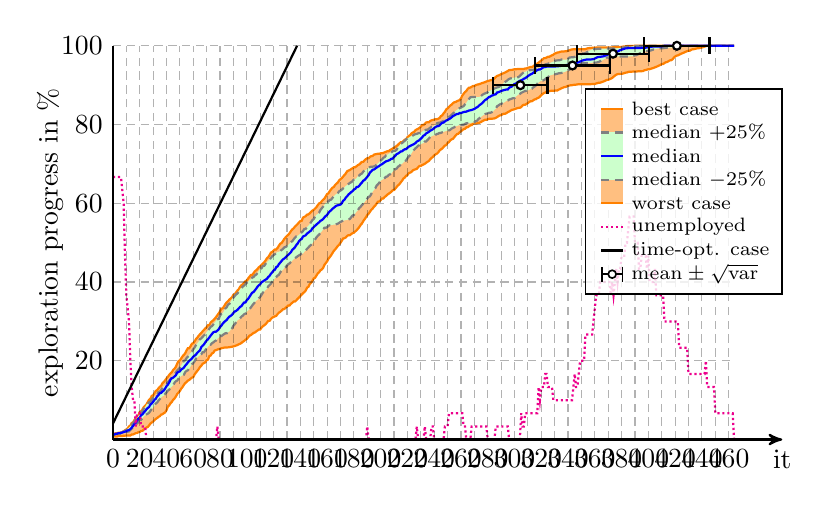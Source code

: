 \begin{tikzpicture}[thick]


% plot data, scaled to 8cm
\begin{scope}[yscale=0.05, xscale=0.017]
\draw[draw=orange, fill=orange!50] (0.00, 0.74) -- (1.00, 0.76) -- (2.00, 0.76) -- (3.00, 0.76) -- (4.00, 0.87) -- (5.00, 0.87) -- (6.00, 0.87) -- (7.00, 0.87) -- (8.00, 0.98) -- (9.00, 0.98) -- (10.00, 1.03) -- (11.00, 1.03) -- (12.00, 1.03) -- (13.00, 1.03) -- (14.00, 1.27) -- (15.00, 1.29) -- (16.00, 1.45) -- (17.00, 1.63) -- (18.00, 1.63) -- (19.00, 1.90) -- (20.00, 1.90) -- (21.00, 2.19) -- (22.00, 2.21) -- (23.00, 2.54) -- (24.00, 2.83) -- (25.00, 3.03) -- (26.00, 3.19) -- (27.00, 3.59) -- (28.00, 4.06) -- (29.00, 4.33) -- (30.00, 4.57) -- (31.00, 4.93) -- (32.00, 5.24) -- (33.00, 5.46) -- (34.00, 5.75) -- (35.00, 5.93) -- (36.00, 6.33) -- (37.00, 6.44) -- (38.00, 6.69) -- (39.00, 6.91) -- (40.00, 7.45) -- (41.00, 8.34) -- (42.00, 8.67) -- (43.00, 9.23) -- (44.00, 9.57) -- (45.00, 10.10) -- (46.00, 10.43) -- (47.00, 10.93) -- (48.00, 11.57) -- (49.00, 11.93) -- (50.00, 12.33) -- (51.00, 12.93) -- (52.00, 13.33) -- (53.00, 13.89) -- (54.00, 14.34) -- (55.00, 14.60) -- (56.00, 14.98) -- (57.00, 15.14) -- (58.00, 15.45) -- (59.00, 15.72) -- (60.00, 15.88) -- (61.00, 16.54) -- (62.00, 16.99) -- (63.00, 17.44) -- (64.00, 17.86) -- (65.00, 18.42) -- (66.00, 18.75) -- (67.00, 19.24) -- (68.00, 19.42) -- (69.00, 19.62) -- (70.00, 20.16) -- (71.00, 20.31) -- (72.00, 21.18) -- (73.00, 21.34) -- (74.00, 21.87) -- (75.00, 22.05) -- (76.00, 22.61) -- (77.00, 22.70) -- (78.00, 22.85) -- (79.00, 22.99) -- (80.00, 23.05) -- (81.00, 23.19) -- (82.00, 23.26) -- (83.00, 23.34) -- (84.00, 23.37) -- (85.00, 23.39) -- (86.00, 23.41) -- (87.00, 23.46) -- (88.00, 23.50) -- (89.00, 23.57) -- (90.00, 23.66) -- (91.00, 23.75) -- (92.00, 23.88) -- (93.00, 24.01) -- (94.00, 24.19) -- (95.00, 24.33) -- (96.00, 24.53) -- (97.00, 24.82) -- (98.00, 25.04) -- (99.00, 25.37) -- (100.00, 25.53) -- (101.00, 25.95) -- (102.00, 26.38) -- (103.00, 26.53) -- (104.00, 26.80) -- (105.00, 27.09) -- (106.00, 27.18) -- (107.00, 27.45) -- (108.00, 27.69) -- (109.00, 27.94) -- (110.00, 27.94) -- (111.00, 28.43) -- (112.00, 28.76) -- (113.00, 29.01) -- (114.00, 29.28) -- (115.00, 29.68) -- (116.00, 30.14) -- (117.00, 30.14) -- (118.00, 30.61) -- (119.00, 30.95) -- (120.00, 31.10) -- (121.00, 31.30) -- (122.00, 31.42) -- (123.00, 31.86) -- (124.00, 32.24) -- (125.00, 32.44) -- (126.00, 32.75) -- (127.00, 33.09) -- (128.00, 33.15) -- (129.00, 33.47) -- (130.00, 33.73) -- (131.00, 34.07) -- (132.00, 34.07) -- (133.00, 34.47) -- (134.00, 34.74) -- (135.00, 35.05) -- (136.00, 35.07) -- (137.00, 35.36) -- (138.00, 35.74) -- (139.00, 36.08) -- (140.00, 36.43) -- (141.00, 36.83) -- (142.00, 37.17) -- (143.00, 37.44) -- (144.00, 37.84) -- (145.00, 38.57) -- (146.00, 38.77) -- (147.00, 39.46) -- (148.00, 39.80) -- (149.00, 40.31) -- (150.00, 40.91) -- (151.00, 41.09) -- (152.00, 41.63) -- (153.00, 42.19) -- (154.00, 42.47) -- (155.00, 42.99) -- (156.00, 43.19) -- (157.00, 43.57) -- (158.00, 44.37) -- (159.00, 44.82) -- (160.00, 45.24) -- (161.00, 45.93) -- (162.00, 46.33) -- (163.00, 46.80) -- (164.00, 47.36) -- (165.00, 47.89) -- (166.00, 48.27) -- (167.00, 48.70) -- (168.00, 49.16) -- (169.00, 49.48) -- (170.00, 49.99) -- (171.00, 50.52) -- (172.00, 51.08) -- (173.00, 51.13) -- (174.00, 51.35) -- (175.00, 51.71) -- (176.00, 51.91) -- (177.00, 51.91) -- (178.00, 52.17) -- (179.00, 52.42) -- (180.00, 52.53) -- (181.00, 52.87) -- (182.00, 53.13) -- (183.00, 53.53) -- (184.00, 53.94) -- (185.00, 54.49) -- (186.00, 54.85) -- (187.00, 55.47) -- (188.00, 55.94) -- (189.00, 56.43) -- (190.00, 57.03) -- (191.00, 57.37) -- (192.00, 57.84) -- (193.00, 58.35) -- (194.00, 58.64) -- (195.00, 59.13) -- (196.00, 59.44) -- (197.00, 59.96) -- (198.00, 60.42) -- (199.00, 60.45) -- (200.00, 60.78) -- (201.00, 61.23) -- (202.00, 61.23) -- (203.00, 61.61) -- (204.00, 61.85) -- (205.00, 62.21) -- (206.00, 62.43) -- (207.00, 62.68) -- (208.00, 62.94) -- (209.00, 63.30) -- (210.00, 63.39) -- (211.00, 63.75) -- (212.00, 64.17) -- (213.00, 64.57) -- (214.00, 64.84) -- (215.00, 65.33) -- (216.00, 65.73) -- (217.00, 66.29) -- (218.00, 66.53) -- (219.00, 66.98) -- (220.00, 67.18) -- (221.00, 67.65) -- (222.00, 67.80) -- (223.00, 67.96) -- (224.00, 68.34) -- (225.00, 68.52) -- (226.00, 68.63) -- (227.00, 68.74) -- (228.00, 69.16) -- (229.00, 69.50) -- (230.00, 69.50) -- (231.00, 69.70) -- (232.00, 69.88) -- (233.00, 70.03) -- (234.00, 70.30) -- (235.00, 70.55) -- (236.00, 70.72) -- (237.00, 71.17) -- (238.00, 71.51) -- (239.00, 71.77) -- (240.00, 72.15) -- (241.00, 72.44) -- (242.00, 72.60) -- (243.00, 72.91) -- (244.00, 73.40) -- (245.00, 73.69) -- (246.00, 73.89) -- (247.00, 74.31) -- (248.00, 74.65) -- (249.00, 74.80) -- (250.00, 75.34) -- (251.00, 75.52) -- (252.00, 75.99) -- (253.00, 76.23) -- (254.00, 76.37) -- (255.00, 76.77) -- (256.00, 77.21) -- (257.00, 77.57) -- (258.00, 77.66) -- (259.00, 78.06) -- (260.00, 78.26) -- (261.00, 78.57) -- (262.00, 78.82) -- (263.00, 78.93) -- (264.00, 79.29) -- (265.00, 79.31) -- (266.00, 79.55) -- (267.00, 79.80) -- (268.00, 79.87) -- (269.00, 80.20) -- (270.00, 80.27) -- (271.00, 80.27) -- (272.00, 80.31) -- (273.00, 80.40) -- (274.00, 80.49) -- (275.00, 80.65) -- (276.00, 80.87) -- (277.00, 81.03) -- (278.00, 81.20) -- (279.00, 81.20) -- (280.00, 81.36) -- (281.00, 81.45) -- (282.00, 81.47) -- (283.00, 81.47) -- (284.00, 81.52) -- (285.00, 81.56) -- (286.00, 81.69) -- (287.00, 81.90) -- (288.00, 82.12) -- (289.00, 82.32) -- (290.00, 82.36) -- (291.00, 82.59) -- (292.00, 82.74) -- (293.00, 82.74) -- (294.00, 82.92) -- (295.00, 83.14) -- (296.00, 83.32) -- (297.00, 83.52) -- (298.00, 83.72) -- (299.00, 83.79) -- (300.00, 83.90) -- (301.00, 84.04) -- (302.00, 84.15) -- (303.00, 84.24) -- (304.00, 84.26) -- (305.00, 84.44) -- (306.00, 84.84) -- (307.00, 85.04) -- (308.00, 85.04) -- (309.00, 85.26) -- (310.00, 85.46) -- (311.00, 85.73) -- (312.00, 85.93) -- (313.00, 85.93) -- (314.00, 86.15) -- (315.00, 86.38) -- (316.00, 86.44) -- (317.00, 86.71) -- (318.00, 86.80) -- (319.00, 87.11) -- (320.00, 87.47) -- (321.00, 87.78) -- (322.00, 87.98) -- (323.00, 88.14) -- (324.00, 88.38) -- (325.00, 88.38) -- (326.00, 88.47) -- (327.00, 88.56) -- (328.00, 88.58) -- (329.00, 88.58) -- (330.00, 88.61) -- (331.00, 88.65) -- (332.00, 88.65) -- (333.00, 88.87) -- (334.00, 89.01) -- (335.00, 89.21) -- (336.00, 89.34) -- (337.00, 89.50) -- (338.00, 89.52) -- (339.00, 89.68) -- (340.00, 89.83) -- (341.00, 89.92) -- (342.00, 89.97) -- (343.00, 89.99) -- (344.00, 90.08) -- (345.00, 90.10) -- (346.00, 90.14) -- (347.00, 90.19) -- (348.00, 90.26) -- (349.00, 90.26) -- (350.00, 90.26) -- (351.00, 90.26) -- (352.00, 90.26) -- (353.00, 90.26) -- (354.00, 90.26) -- (355.00, 90.26) -- (356.00, 90.26) -- (357.00, 90.26) -- (358.00, 90.28) -- (359.00, 90.30) -- (360.00, 90.32) -- (361.00, 90.43) -- (362.00, 90.52) -- (363.00, 90.64) -- (364.00, 90.64) -- (365.00, 90.75) -- (366.00, 90.88) -- (367.00, 91.01) -- (368.00, 91.17) -- (369.00, 91.35) -- (370.00, 91.35) -- (371.00, 91.51) -- (372.00, 91.66) -- (373.00, 91.84) -- (374.00, 92.15) -- (375.00, 92.42) -- (376.00, 92.66) -- (377.00, 92.80) -- (378.00, 92.84) -- (379.00, 92.87) -- (380.00, 92.87) -- (381.00, 92.95) -- (382.00, 93.07) -- (383.00, 93.18) -- (384.00, 93.22) -- (385.00, 93.36) -- (386.00, 93.42) -- (387.00, 93.42) -- (388.00, 93.44) -- (389.00, 93.47) -- (390.00, 93.47) -- (391.00, 93.47) -- (392.00, 93.51) -- (393.00, 93.53) -- (394.00, 93.56) -- (395.00, 93.56) -- (396.00, 93.58) -- (397.00, 93.78) -- (398.00, 93.85) -- (399.00, 93.96) -- (400.00, 94.07) -- (401.00, 94.07) -- (402.00, 94.18) -- (403.00, 94.29) -- (404.00, 94.40) -- (405.00, 94.54) -- (406.00, 94.67) -- (407.00, 94.83) -- (408.00, 94.98) -- (409.00, 95.14) -- (410.00, 95.36) -- (411.00, 95.36) -- (412.00, 95.63) -- (413.00, 95.81) -- (414.00, 95.88) -- (415.00, 96.08) -- (416.00, 96.28) -- (417.00, 96.34) -- (418.00, 96.54) -- (419.00, 96.97) -- (420.00, 97.28) -- (421.00, 97.50) -- (422.00, 97.55) -- (423.00, 97.73) -- (424.00, 97.90) -- (425.00, 98.06) -- (426.00, 98.19) -- (427.00, 98.35) -- (428.00, 98.51) -- (429.00, 98.64) -- (430.00, 98.77) -- (431.00, 98.77) -- (432.00, 98.97) -- (433.00, 99.13) -- (434.00, 99.15) -- (435.00, 99.22) -- (436.00, 99.31) -- (437.00, 99.40) -- (438.00, 99.40) -- (439.00, 99.49) -- (440.00, 99.58) -- (441.00, 99.69) -- (442.00, 99.80) -- (443.00, 99.93) -- (444.00, 99.98) -- (445.00, 99.98) -- (446.00, 99.98) -- (447.00, 99.98) -- (448.00, 99.98) -- (449.00, 99.98) -- (450.00, 99.98) -- (451.00, 99.98) -- (452.00, 99.98) -- (453.00, 99.98) -- (454.00, 99.98) -- (455.00, 99.98) -- (456.00, 99.98) -- (457.00, 99.98) -- (458.00, 99.98) -- (459.00, 99.98) -- (460.00, 99.98) -- (461.00, 99.98) -- (462.00, 99.98) -- (463.00, 99.98) -- (464.00, 100.00) -- (464.00, 100.00) -- (463.00, 100.00) -- (462.00, 100.00) -- (461.00, 100.00) -- (460.00, 100.00) -- (459.00, 100.00) -- (458.00, 100.00) -- (457.00, 100.00) -- (456.00, 100.00) -- (455.00, 100.00) -- (454.00, 100.00) -- (453.00, 100.00) -- (452.00, 100.00) -- (451.00, 100.00) -- (450.00, 100.00) -- (449.00, 100.00) -- (448.00, 100.00) -- (447.00, 100.00) -- (446.00, 100.00) -- (445.00, 100.00) -- (444.00, 100.00) -- (443.00, 100.00) -- (442.00, 100.00) -- (441.00, 100.00) -- (440.00, 100.00) -- (439.00, 100.00) -- (438.00, 100.00) -- (437.00, 100.00) -- (436.00, 100.00) -- (435.00, 100.00) -- (434.00, 100.00) -- (433.00, 100.00) -- (432.00, 100.00) -- (431.00, 100.00) -- (430.00, 100.00) -- (429.00, 100.00) -- (428.00, 100.00) -- (427.00, 100.00) -- (426.00, 100.00) -- (425.00, 100.00) -- (424.00, 100.00) -- (423.00, 100.00) -- (422.00, 100.00) -- (421.00, 100.00) -- (420.00, 100.00) -- (419.00, 100.00) -- (418.00, 100.00) -- (417.00, 100.00) -- (416.00, 100.00) -- (415.00, 100.00) -- (414.00, 100.00) -- (413.00, 100.00) -- (412.00, 100.00) -- (411.00, 100.00) -- (410.00, 100.00) -- (409.00, 100.00) -- (408.00, 100.00) -- (407.00, 100.00) -- (406.00, 100.00) -- (405.00, 100.00) -- (404.00, 100.00) -- (403.00, 100.00) -- (402.00, 100.00) -- (401.00, 100.00) -- (400.00, 100.00) -- (399.00, 100.00) -- (398.00, 100.00) -- (397.00, 100.00) -- (396.00, 100.00) -- (395.00, 100.00) -- (394.00, 100.00) -- (393.00, 100.00) -- (392.00, 100.00) -- (391.00, 100.00) -- (390.00, 100.00) -- (389.00, 99.98) -- (388.00, 99.98) -- (387.00, 99.98) -- (386.00, 99.98) -- (385.00, 99.96) -- (384.00, 99.93) -- (383.00, 99.87) -- (382.00, 99.80) -- (381.00, 99.80) -- (380.00, 99.73) -- (379.00, 99.73) -- (378.00, 99.73) -- (377.00, 99.73) -- (376.00, 99.73) -- (375.00, 99.71) -- (374.00, 99.64) -- (373.00, 99.60) -- (372.00, 99.58) -- (371.00, 99.58) -- (370.00, 99.58) -- (369.00, 99.58) -- (368.00, 99.58) -- (367.00, 99.58) -- (366.00, 99.58) -- (365.00, 99.58) -- (364.00, 99.58) -- (363.00, 99.55) -- (362.00, 99.55) -- (361.00, 99.55) -- (360.00, 99.53) -- (359.00, 99.51) -- (358.00, 99.49) -- (357.00, 99.46) -- (356.00, 99.42) -- (355.00, 99.40) -- (354.00, 99.29) -- (353.00, 99.15) -- (352.00, 99.15) -- (351.00, 99.15) -- (350.00, 99.15) -- (349.00, 99.15) -- (348.00, 99.15) -- (347.00, 99.15) -- (346.00, 99.15) -- (345.00, 99.15) -- (344.00, 99.13) -- (343.00, 99.06) -- (342.00, 99.02) -- (341.00, 98.84) -- (340.00, 98.77) -- (339.00, 98.62) -- (338.00, 98.62) -- (337.00, 98.57) -- (336.00, 98.53) -- (335.00, 98.53) -- (334.00, 98.46) -- (333.00, 98.33) -- (332.00, 98.31) -- (331.00, 98.13) -- (330.00, 98.02) -- (329.00, 97.73) -- (328.00, 97.59) -- (327.00, 97.41) -- (326.00, 97.21) -- (325.00, 97.21) -- (324.00, 97.03) -- (323.00, 96.88) -- (322.00, 96.86) -- (321.00, 96.52) -- (320.00, 96.28) -- (319.00, 95.99) -- (318.00, 95.74) -- (317.00, 95.47) -- (316.00, 95.34) -- (315.00, 95.07) -- (314.00, 94.80) -- (313.00, 94.63) -- (312.00, 94.63) -- (311.00, 94.49) -- (310.00, 94.45) -- (309.00, 94.25) -- (308.00, 94.25) -- (307.00, 94.14) -- (306.00, 94.11) -- (305.00, 94.09) -- (304.00, 94.09) -- (303.00, 94.09) -- (302.00, 94.09) -- (301.00, 94.05) -- (300.00, 94.05) -- (299.00, 93.96) -- (298.00, 93.89) -- (297.00, 93.87) -- (296.00, 93.82) -- (295.00, 93.60) -- (294.00, 93.42) -- (293.00, 93.22) -- (292.00, 93.09) -- (291.00, 92.93) -- (290.00, 92.80) -- (289.00, 92.60) -- (288.00, 92.46) -- (287.00, 92.35) -- (286.00, 92.08) -- (285.00, 91.71) -- (284.00, 91.39) -- (283.00, 91.33) -- (282.00, 91.24) -- (281.00, 91.15) -- (280.00, 91.04) -- (279.00, 90.95) -- (278.00, 90.77) -- (277.00, 90.66) -- (276.00, 90.57) -- (275.00, 90.43) -- (274.00, 90.30) -- (273.00, 90.19) -- (272.00, 90.14) -- (271.00, 89.99) -- (270.00, 89.79) -- (269.00, 89.79) -- (268.00, 89.59) -- (267.00, 89.39) -- (266.00, 89.34) -- (265.00, 89.03) -- (264.00, 88.52) -- (263.00, 88.25) -- (262.00, 87.83) -- (261.00, 87.36) -- (260.00, 86.64) -- (259.00, 86.20) -- (258.00, 86.09) -- (257.00, 85.93) -- (256.00, 85.73) -- (255.00, 85.66) -- (254.00, 85.42) -- (253.00, 85.06) -- (252.00, 84.82) -- (251.00, 84.46) -- (250.00, 84.10) -- (249.00, 83.84) -- (248.00, 83.23) -- (247.00, 82.83) -- (246.00, 82.34) -- (245.00, 82.14) -- (244.00, 81.65) -- (243.00, 81.47) -- (242.00, 81.36) -- (241.00, 81.36) -- (240.00, 81.25) -- (239.00, 81.16) -- (238.00, 81.07) -- (237.00, 80.89) -- (236.00, 80.60) -- (235.00, 80.58) -- (234.00, 80.54) -- (233.00, 80.16) -- (232.00, 79.87) -- (231.00, 79.87) -- (230.00, 79.46) -- (229.00, 79.15) -- (228.00, 78.93) -- (227.00, 78.77) -- (226.00, 78.57) -- (225.00, 78.15) -- (224.00, 77.97) -- (223.00, 77.75) -- (222.00, 77.28) -- (221.00, 77.12) -- (220.00, 76.79) -- (219.00, 76.25) -- (218.00, 76.16) -- (217.00, 75.79) -- (216.00, 75.52) -- (215.00, 75.52) -- (214.00, 75.21) -- (213.00, 74.87) -- (212.00, 74.60) -- (211.00, 74.27) -- (210.00, 74.14) -- (209.00, 73.91) -- (208.00, 73.71) -- (207.00, 73.53) -- (206.00, 73.22) -- (205.00, 73.22) -- (204.00, 73.09) -- (203.00, 72.95) -- (202.00, 72.80) -- (201.00, 72.71) -- (200.00, 72.69) -- (199.00, 72.58) -- (198.00, 72.58) -- (197.00, 72.51) -- (196.00, 72.46) -- (195.00, 72.35) -- (194.00, 72.02) -- (193.00, 71.97) -- (192.00, 71.79) -- (191.00, 71.44) -- (190.00, 71.44) -- (189.00, 71.22) -- (188.00, 70.93) -- (187.00, 70.52) -- (186.00, 70.52) -- (185.00, 70.19) -- (184.00, 69.86) -- (183.00, 69.70) -- (182.00, 69.43) -- (181.00, 69.14) -- (180.00, 69.14) -- (179.00, 68.90) -- (178.00, 68.72) -- (177.00, 68.45) -- (176.00, 68.32) -- (175.00, 68.16) -- (174.00, 67.60) -- (173.00, 67.20) -- (172.00, 66.82) -- (171.00, 66.38) -- (170.00, 66.15) -- (169.00, 65.82) -- (168.00, 65.28) -- (167.00, 64.99) -- (166.00, 64.64) -- (165.00, 64.15) -- (164.00, 63.97) -- (163.00, 63.55) -- (162.00, 63.10) -- (161.00, 62.54) -- (160.00, 62.34) -- (159.00, 61.76) -- (158.00, 61.20) -- (157.00, 60.91) -- (156.00, 60.54) -- (155.00, 60.09) -- (154.00, 59.96) -- (153.00, 59.51) -- (152.00, 59.00) -- (151.00, 58.66) -- (150.00, 58.33) -- (149.00, 58.15) -- (148.00, 57.81) -- (147.00, 57.46) -- (146.00, 57.17) -- (145.00, 57.12) -- (144.00, 56.72) -- (143.00, 56.57) -- (142.00, 56.37) -- (141.00, 55.56) -- (140.00, 55.47) -- (139.00, 55.16) -- (138.00, 54.74) -- (137.00, 54.40) -- (136.00, 54.09) -- (135.00, 53.65) -- (134.00, 53.38) -- (133.00, 52.95) -- (132.00, 52.42) -- (131.00, 52.00) -- (130.00, 51.73) -- (129.00, 51.35) -- (128.00, 50.95) -- (127.00, 50.41) -- (126.00, 49.90) -- (125.00, 49.74) -- (124.00, 49.25) -- (123.00, 48.67) -- (122.00, 48.29) -- (121.00, 48.29) -- (120.00, 48.00) -- (119.00, 47.65) -- (118.00, 47.47) -- (117.00, 46.85) -- (116.00, 46.33) -- (115.00, 46.02) -- (114.00, 45.48) -- (113.00, 45.02) -- (112.00, 44.68) -- (111.00, 44.39) -- (110.00, 43.99) -- (109.00, 43.77) -- (108.00, 43.30) -- (107.00, 42.99) -- (106.00, 42.74) -- (105.00, 42.23) -- (104.00, 41.83) -- (103.00, 41.78) -- (102.00, 41.34) -- (101.00, 40.91) -- (100.00, 40.42) -- (99.00, 40.20) -- (98.00, 39.82) -- (97.00, 39.44) -- (96.00, 39.18) -- (95.00, 38.80) -- (94.00, 38.15) -- (93.00, 37.84) -- (92.00, 37.37) -- (91.00, 36.92) -- (90.00, 36.77) -- (89.00, 36.14) -- (88.00, 35.83) -- (87.00, 35.56) -- (86.00, 35.14) -- (85.00, 34.85) -- (84.00, 34.40) -- (83.00, 33.82) -- (82.00, 33.33) -- (81.00, 33.22) -- (80.00, 32.55) -- (79.00, 32.04) -- (78.00, 31.57) -- (77.00, 31.10) -- (76.00, 30.66) -- (75.00, 30.30) -- (74.00, 30.03) -- (73.00, 29.74) -- (72.00, 29.07) -- (71.00, 29.03) -- (70.00, 28.52) -- (69.00, 28.23) -- (68.00, 27.85) -- (67.00, 27.49) -- (66.00, 27.07) -- (65.00, 26.73) -- (64.00, 26.35) -- (63.00, 25.86) -- (62.00, 25.51) -- (61.00, 24.93) -- (60.00, 24.46) -- (59.00, 24.33) -- (58.00, 23.72) -- (57.00, 23.21) -- (56.00, 23.21) -- (55.00, 22.65) -- (54.00, 21.92) -- (53.00, 21.52) -- (52.00, 21.14) -- (51.00, 20.60) -- (50.00, 20.11) -- (49.00, 19.91) -- (48.00, 19.31) -- (47.00, 18.48) -- (46.00, 17.99) -- (45.00, 17.70) -- (44.00, 17.10) -- (43.00, 16.79) -- (42.00, 16.41) -- (41.00, 15.92) -- (40.00, 15.52) -- (39.00, 15.05) -- (38.00, 14.63) -- (37.00, 14.31) -- (36.00, 13.65) -- (35.00, 13.40) -- (34.00, 13.00) -- (33.00, 12.51) -- (32.00, 12.35) -- (31.00, 11.77) -- (30.00, 11.22) -- (29.00, 11.08) -- (28.00, 10.39) -- (27.00, 10.10) -- (26.00, 9.52) -- (25.00, 8.92) -- (24.00, 8.58) -- (23.00, 8.23) -- (22.00, 7.60) -- (21.00, 7.18) -- (20.00, 7.00) -- (19.00, 6.11) -- (18.00, 5.73) -- (17.00, 5.28) -- (16.00, 4.93) -- (15.00, 4.33) -- (14.00, 4.21) -- (13.00, 3.55) -- (12.00, 3.34) -- (11.00, 2.85) -- (10.00, 2.54) -- (9.00, 2.36) -- (8.00, 2.10) -- (7.00, 1.96) -- (6.00, 1.78) -- (5.00, 1.74) -- (4.00, 1.72) -- (3.00, 1.65) -- (2.00, 1.58) -- (1.00, 1.49) -- (0.00, 1.32);
\draw[gray, densely dashed, fill=green!20] (0.00, 1.18) -- (1.00, 1.18) -- (2.00, 1.38) -- (3.00, 1.38) -- (4.00, 1.38) -- (5.00, 1.38) -- (6.00, 1.38) -- (7.00, 1.54) -- (8.00, 1.54) -- (9.00, 1.69) -- (10.00, 1.92) -- (11.00, 2.01) -- (12.00, 2.07) -- (13.00, 2.41) -- (14.00, 2.79) -- (15.00, 3.01) -- (16.00, 3.55) -- (17.00, 3.97) -- (18.00, 4.06) -- (19.00, 4.46) -- (20.00, 4.99) -- (21.00, 4.99) -- (22.00, 5.42) -- (23.00, 5.86) -- (24.00, 6.11) -- (25.00, 6.38) -- (26.00, 6.56) -- (27.00, 6.82) -- (28.00, 7.29) -- (29.00, 7.74) -- (30.00, 8.16) -- (31.00, 8.58) -- (32.00, 9.16) -- (33.00, 9.39) -- (34.00, 9.90) -- (35.00, 10.28) -- (36.00, 10.70) -- (37.00, 10.99) -- (38.00, 11.15) -- (39.00, 11.59) -- (40.00, 11.93) -- (41.00, 12.40) -- (42.00, 12.64) -- (43.00, 13.18) -- (44.00, 13.44) -- (45.00, 13.80) -- (46.00, 14.43) -- (47.00, 14.80) -- (48.00, 14.98) -- (49.00, 15.47) -- (50.00, 15.81) -- (51.00, 16.14) -- (52.00, 16.32) -- (53.00, 16.45) -- (54.00, 17.12) -- (55.00, 17.44) -- (56.00, 17.59) -- (57.00, 18.06) -- (58.00, 18.60) -- (59.00, 19.13) -- (60.00, 19.40) -- (61.00, 19.87) -- (62.00, 20.54) -- (63.00, 20.80) -- (64.00, 21.16) -- (65.00, 21.38) -- (66.00, 21.65) -- (67.00, 22.19) -- (68.00, 22.19) -- (69.00, 22.70) -- (70.00, 23.12) -- (71.00, 23.57) -- (72.00, 23.99) -- (73.00, 24.08) -- (74.00, 24.48) -- (75.00, 24.68) -- (76.00, 24.97) -- (77.00, 25.13) -- (78.00, 25.60) -- (79.00, 25.86) -- (80.00, 26.24) -- (81.00, 26.27) -- (82.00, 26.56) -- (83.00, 26.76) -- (84.00, 26.98) -- (85.00, 26.98) -- (86.00, 27.25) -- (87.00, 27.45) -- (88.00, 27.92) -- (89.00, 28.25) -- (90.00, 28.90) -- (91.00, 29.30) -- (92.00, 29.77) -- (93.00, 30.26) -- (94.00, 30.50) -- (95.00, 30.79) -- (96.00, 31.22) -- (97.00, 31.46) -- (98.00, 31.82) -- (99.00, 31.97) -- (100.00, 32.42) -- (101.00, 32.80) -- (102.00, 33.09) -- (103.00, 33.53) -- (104.00, 34.02) -- (105.00, 34.43) -- (106.00, 34.85) -- (107.00, 35.30) -- (108.00, 35.43) -- (109.00, 35.90) -- (110.00, 36.21) -- (111.00, 36.74) -- (112.00, 37.32) -- (113.00, 37.57) -- (114.00, 37.97) -- (115.00, 38.24) -- (116.00, 38.91) -- (117.00, 39.24) -- (118.00, 39.58) -- (119.00, 40.07) -- (120.00, 40.33) -- (121.00, 40.98) -- (122.00, 41.29) -- (123.00, 41.63) -- (124.00, 41.85) -- (125.00, 42.45) -- (126.00, 42.94) -- (127.00, 43.05) -- (128.00, 43.66) -- (129.00, 43.79) -- (130.00, 44.19) -- (131.00, 44.57) -- (132.00, 44.75) -- (133.00, 45.11) -- (134.00, 45.48) -- (135.00, 45.80) -- (136.00, 46.09) -- (137.00, 46.29) -- (138.00, 46.56) -- (139.00, 46.78) -- (140.00, 46.96) -- (141.00, 47.22) -- (142.00, 47.22) -- (143.00, 47.69) -- (144.00, 48.00) -- (145.00, 48.43) -- (146.00, 48.78) -- (147.00, 49.16) -- (148.00, 49.43) -- (149.00, 49.79) -- (150.00, 50.32) -- (151.00, 50.79) -- (152.00, 51.33) -- (153.00, 51.75) -- (154.00, 52.04) -- (155.00, 52.55) -- (156.00, 52.84) -- (157.00, 53.38) -- (158.00, 53.78) -- (159.00, 53.78) -- (160.00, 53.96) -- (161.00, 54.29) -- (162.00, 54.45) -- (163.00, 54.47) -- (164.00, 54.52) -- (165.00, 54.60) -- (166.00, 54.60) -- (167.00, 54.72) -- (168.00, 54.83) -- (169.00, 55.03) -- (170.00, 55.25) -- (171.00, 55.43) -- (172.00, 55.56) -- (173.00, 55.67) -- (174.00, 55.72) -- (175.00, 55.79) -- (176.00, 55.90) -- (177.00, 56.03) -- (178.00, 56.48) -- (179.00, 56.90) -- (180.00, 57.01) -- (181.00, 57.44) -- (182.00, 57.88) -- (183.00, 58.26) -- (184.00, 58.80) -- (185.00, 59.09) -- (186.00, 59.55) -- (187.00, 59.89) -- (188.00, 60.33) -- (189.00, 60.78) -- (190.00, 61.18) -- (191.00, 61.65) -- (192.00, 61.78) -- (193.00, 62.39) -- (194.00, 62.94) -- (195.00, 63.39) -- (196.00, 63.81) -- (197.00, 64.50) -- (198.00, 64.82) -- (199.00, 65.24) -- (200.00, 65.75) -- (201.00, 65.95) -- (202.00, 66.18) -- (203.00, 66.40) -- (204.00, 66.73) -- (205.00, 66.82) -- (206.00, 67.22) -- (207.00, 67.36) -- (208.00, 67.58) -- (209.00, 68.05) -- (210.00, 68.34) -- (211.00, 68.67) -- (212.00, 68.83) -- (213.00, 69.30) -- (214.00, 69.50) -- (215.00, 69.88) -- (216.00, 70.01) -- (217.00, 70.37) -- (218.00, 70.68) -- (219.00, 70.86) -- (220.00, 71.42) -- (221.00, 71.91) -- (222.00, 72.22) -- (223.00, 72.66) -- (224.00, 73.22) -- (225.00, 73.60) -- (226.00, 73.96) -- (227.00, 74.25) -- (228.00, 74.63) -- (229.00, 74.76) -- (230.00, 74.98) -- (231.00, 75.21) -- (232.00, 75.27) -- (233.00, 75.70) -- (234.00, 75.70) -- (235.00, 76.08) -- (236.00, 76.45) -- (237.00, 76.86) -- (238.00, 77.03) -- (239.00, 77.19) -- (240.00, 77.26) -- (241.00, 77.39) -- (242.00, 77.59) -- (243.00, 77.68) -- (244.00, 77.88) -- (245.00, 77.88) -- (246.00, 78.04) -- (247.00, 78.15) -- (248.00, 78.26) -- (249.00, 78.35) -- (250.00, 78.46) -- (251.00, 78.51) -- (252.00, 78.66) -- (253.00, 78.97) -- (254.00, 79.15) -- (255.00, 79.31) -- (256.00, 79.60) -- (257.00, 79.62) -- (258.00, 79.80) -- (259.00, 79.82) -- (260.00, 79.82) -- (261.00, 79.96) -- (262.00, 79.96) -- (263.00, 80.16) -- (264.00, 80.33) -- (265.00, 80.36) -- (266.00, 80.40) -- (267.00, 80.42) -- (268.00, 80.47) -- (269.00, 80.47) -- (270.00, 80.58) -- (271.00, 80.85) -- (272.00, 80.98) -- (273.00, 81.40) -- (274.00, 81.67) -- (275.00, 81.94) -- (276.00, 82.23) -- (277.00, 82.45) -- (278.00, 82.65) -- (279.00, 82.76) -- (280.00, 82.85) -- (281.00, 82.99) -- (282.00, 82.99) -- (283.00, 83.14) -- (284.00, 83.30) -- (285.00, 83.75) -- (286.00, 84.01) -- (287.00, 84.66) -- (288.00, 84.84) -- (289.00, 85.11) -- (290.00, 85.24) -- (291.00, 85.40) -- (292.00, 85.57) -- (293.00, 85.77) -- (294.00, 86.04) -- (295.00, 86.11) -- (296.00, 86.35) -- (297.00, 86.44) -- (298.00, 86.58) -- (299.00, 86.71) -- (300.00, 86.71) -- (301.00, 87.11) -- (302.00, 87.38) -- (303.00, 87.65) -- (304.00, 87.76) -- (305.00, 88.05) -- (306.00, 88.21) -- (307.00, 88.38) -- (308.00, 88.52) -- (309.00, 88.58) -- (310.00, 88.70) -- (311.00, 88.81) -- (312.00, 89.05) -- (313.00, 89.10) -- (314.00, 89.45) -- (315.00, 89.65) -- (316.00, 89.92) -- (317.00, 90.35) -- (318.00, 90.68) -- (319.00, 90.97) -- (320.00, 91.15) -- (321.00, 91.15) -- (322.00, 91.30) -- (323.00, 91.51) -- (324.00, 91.84) -- (325.00, 92.00) -- (326.00, 92.40) -- (327.00, 92.53) -- (328.00, 92.60) -- (329.00, 92.73) -- (330.00, 92.75) -- (331.00, 92.82) -- (332.00, 92.91) -- (333.00, 93.02) -- (334.00, 93.04) -- (335.00, 93.11) -- (336.00, 93.20) -- (337.00, 93.31) -- (338.00, 93.44) -- (339.00, 93.62) -- (340.00, 93.78) -- (341.00, 93.91) -- (342.00, 94.14) -- (343.00, 94.36) -- (344.00, 94.56) -- (345.00, 94.76) -- (346.00, 94.94) -- (347.00, 95.14) -- (348.00, 95.32) -- (349.00, 95.34) -- (350.00, 95.56) -- (351.00, 95.65) -- (352.00, 95.65) -- (353.00, 95.65) -- (354.00, 95.65) -- (355.00, 95.65) -- (356.00, 95.65) -- (357.00, 95.65) -- (358.00, 95.70) -- (359.00, 95.72) -- (360.00, 95.72) -- (361.00, 95.74) -- (362.00, 95.81) -- (363.00, 95.92) -- (364.00, 96.08) -- (365.00, 96.23) -- (366.00, 96.39) -- (367.00, 96.61) -- (368.00, 96.79) -- (369.00, 97.03) -- (370.00, 97.03) -- (371.00, 97.12) -- (372.00, 97.12) -- (373.00, 97.17) -- (374.00, 97.26) -- (375.00, 97.26) -- (376.00, 97.30) -- (377.00, 97.30) -- (378.00, 97.30) -- (379.00, 97.30) -- (380.00, 97.30) -- (381.00, 97.30) -- (382.00, 97.30) -- (383.00, 97.30) -- (384.00, 97.30) -- (385.00, 97.30) -- (386.00, 97.30) -- (387.00, 97.30) -- (388.00, 97.32) -- (389.00, 97.46) -- (390.00, 97.61) -- (391.00, 97.61) -- (392.00, 97.79) -- (393.00, 97.97) -- (394.00, 98.17) -- (395.00, 98.17) -- (396.00, 98.33) -- (397.00, 98.51) -- (398.00, 98.62) -- (399.00, 98.64) -- (400.00, 98.73) -- (401.00, 98.75) -- (402.00, 98.84) -- (403.00, 98.95) -- (404.00, 99.09) -- (405.00, 99.09) -- (406.00, 99.20) -- (407.00, 99.29) -- (408.00, 99.33) -- (409.00, 99.35) -- (410.00, 99.38) -- (411.00, 99.40) -- (412.00, 99.44) -- (413.00, 99.49) -- (414.00, 99.53) -- (415.00, 99.55) -- (416.00, 99.55) -- (417.00, 99.55) -- (418.00, 99.55) -- (419.00, 99.55) -- (420.00, 99.58) -- (421.00, 99.62) -- (422.00, 99.71) -- (423.00, 99.87) -- (424.00, 99.87) -- (425.00, 99.87) -- (426.00, 99.91) -- (427.00, 99.93) -- (428.00, 99.96) -- (429.00, 99.98) -- (430.00, 99.98) -- (431.00, 99.98) -- (432.00, 99.98) -- (433.00, 99.98) -- (434.00, 99.98) -- (435.00, 99.98) -- (436.00, 99.98) -- (437.00, 99.98) -- (438.00, 99.98) -- (439.00, 99.98) -- (440.00, 99.98) -- (441.00, 99.98) -- (442.00, 99.98) -- (443.00, 99.98) -- (444.00, 100.00) -- (445.00, 100.00) -- (446.00, 100.00) -- (447.00, 100.00) -- (448.00, 100.00) -- (449.00, 100.00) -- (450.00, 100.00) -- (451.00, 100.00) -- (452.00, 100.00) -- (453.00, 100.00) -- (454.00, 100.00) -- (455.00, 100.00) -- (456.00, 100.00) -- (457.00, 100.00) -- (458.00, 100.00) -- (459.00, 100.00) -- (460.00, 100.00) -- (461.00, 100.00) -- (462.00, 100.00) -- (463.00, 100.00) -- (464.00, 100.00) -- (464.00, 100.00) -- (463.00, 100.00) -- (462.00, 100.00) -- (461.00, 100.00) -- (460.00, 100.00) -- (459.00, 100.00) -- (458.00, 100.00) -- (457.00, 100.00) -- (456.00, 100.00) -- (455.00, 100.00) -- (454.00, 100.00) -- (453.00, 100.00) -- (452.00, 100.00) -- (451.00, 100.00) -- (450.00, 100.00) -- (449.00, 100.00) -- (448.00, 100.00) -- (447.00, 100.00) -- (446.00, 100.00) -- (445.00, 100.00) -- (444.00, 100.00) -- (443.00, 100.00) -- (442.00, 100.00) -- (441.00, 100.00) -- (440.00, 100.00) -- (439.00, 100.00) -- (438.00, 100.00) -- (437.00, 100.00) -- (436.00, 100.00) -- (435.00, 100.00) -- (434.00, 100.00) -- (433.00, 100.00) -- (432.00, 100.00) -- (431.00, 100.00) -- (430.00, 100.00) -- (429.00, 100.00) -- (428.00, 100.00) -- (427.00, 100.00) -- (426.00, 100.00) -- (425.00, 100.00) -- (424.00, 100.00) -- (423.00, 100.00) -- (422.00, 100.00) -- (421.00, 100.00) -- (420.00, 100.00) -- (419.00, 100.00) -- (418.00, 100.00) -- (417.00, 100.00) -- (416.00, 100.00) -- (415.00, 100.00) -- (414.00, 100.00) -- (413.00, 100.00) -- (412.00, 100.00) -- (411.00, 100.00) -- (410.00, 100.00) -- (409.00, 100.00) -- (408.00, 100.00) -- (407.00, 100.00) -- (406.00, 100.00) -- (405.00, 100.00) -- (404.00, 100.00) -- (403.00, 100.00) -- (402.00, 100.00) -- (401.00, 100.00) -- (400.00, 99.98) -- (399.00, 99.98) -- (398.00, 99.98) -- (397.00, 99.98) -- (396.00, 99.98) -- (395.00, 99.98) -- (394.00, 99.98) -- (393.00, 99.98) -- (392.00, 99.98) -- (391.00, 99.98) -- (390.00, 99.98) -- (389.00, 99.96) -- (388.00, 99.87) -- (387.00, 99.82) -- (386.00, 99.78) -- (385.00, 99.73) -- (384.00, 99.69) -- (383.00, 99.64) -- (382.00, 99.60) -- (381.00, 99.55) -- (380.00, 99.51) -- (379.00, 99.46) -- (378.00, 99.42) -- (377.00, 99.38) -- (376.00, 99.33) -- (375.00, 99.31) -- (374.00, 99.31) -- (373.00, 99.31) -- (372.00, 99.31) -- (371.00, 99.31) -- (370.00, 99.31) -- (369.00, 99.31) -- (368.00, 99.31) -- (367.00, 99.31) -- (366.00, 99.31) -- (365.00, 99.26) -- (364.00, 99.24) -- (363.00, 99.24) -- (362.00, 99.24) -- (361.00, 99.18) -- (360.00, 99.15) -- (359.00, 99.15) -- (358.00, 99.09) -- (357.00, 98.91) -- (356.00, 98.75) -- (355.00, 98.57) -- (354.00, 98.35) -- (353.00, 98.15) -- (352.00, 98.06) -- (351.00, 98.06) -- (350.00, 97.86) -- (349.00, 97.77) -- (348.00, 97.64) -- (347.00, 97.46) -- (346.00, 97.32) -- (345.00, 97.19) -- (344.00, 97.12) -- (343.00, 97.12) -- (342.00, 97.06) -- (341.00, 97.01) -- (340.00, 96.74) -- (339.00, 96.50) -- (338.00, 96.50) -- (337.00, 96.50) -- (336.00, 96.50) -- (335.00, 96.50) -- (334.00, 96.37) -- (333.00, 96.32) -- (332.00, 96.30) -- (331.00, 96.28) -- (330.00, 96.14) -- (329.00, 96.01) -- (328.00, 95.85) -- (327.00, 95.70) -- (326.00, 95.56) -- (325.00, 95.45) -- (324.00, 95.36) -- (323.00, 95.27) -- (322.00, 95.03) -- (321.00, 94.83) -- (320.00, 94.76) -- (319.00, 94.54) -- (318.00, 94.40) -- (317.00, 94.36) -- (316.00, 94.25) -- (315.00, 94.00) -- (314.00, 93.85) -- (313.00, 93.85) -- (312.00, 93.82) -- (311.00, 93.80) -- (310.00, 93.67) -- (309.00, 93.56) -- (308.00, 93.40) -- (307.00, 93.31) -- (306.00, 93.02) -- (305.00, 92.69) -- (304.00, 92.37) -- (303.00, 92.04) -- (302.00, 92.02) -- (301.00, 92.00) -- (300.00, 91.95) -- (299.00, 91.82) -- (298.00, 91.77) -- (297.00, 91.73) -- (296.00, 91.59) -- (295.00, 91.35) -- (294.00, 91.04) -- (293.00, 90.81) -- (292.00, 90.61) -- (291.00, 90.28) -- (290.00, 89.97) -- (289.00, 89.70) -- (288.00, 89.52) -- (287.00, 89.43) -- (286.00, 89.30) -- (285.00, 89.16) -- (284.00, 88.99) -- (283.00, 88.85) -- (282.00, 88.56) -- (281.00, 88.47) -- (280.00, 88.21) -- (279.00, 88.05) -- (278.00, 87.92) -- (277.00, 87.76) -- (276.00, 87.56) -- (275.00, 87.22) -- (274.00, 87.05) -- (273.00, 86.98) -- (272.00, 86.98) -- (271.00, 86.98) -- (270.00, 86.98) -- (269.00, 86.98) -- (268.00, 86.98) -- (267.00, 86.91) -- (266.00, 86.49) -- (265.00, 86.06) -- (264.00, 85.48) -- (263.00, 85.15) -- (262.00, 84.68) -- (261.00, 84.53) -- (260.00, 84.30) -- (259.00, 84.17) -- (258.00, 83.97) -- (257.00, 83.75) -- (256.00, 83.43) -- (255.00, 83.10) -- (254.00, 82.79) -- (253.00, 82.50) -- (252.00, 82.14) -- (251.00, 81.96) -- (250.00, 81.58) -- (249.00, 81.43) -- (248.00, 81.16) -- (247.00, 80.94) -- (246.00, 80.74) -- (245.00, 80.62) -- (244.00, 80.45) -- (243.00, 80.45) -- (242.00, 80.29) -- (241.00, 79.93) -- (240.00, 79.78) -- (239.00, 79.46) -- (238.00, 79.44) -- (237.00, 79.20) -- (236.00, 78.93) -- (235.00, 78.68) -- (234.00, 78.68) -- (233.00, 78.55) -- (232.00, 78.46) -- (231.00, 78.17) -- (230.00, 77.93) -- (229.00, 77.86) -- (228.00, 77.77) -- (227.00, 77.64) -- (226.00, 77.59) -- (225.00, 77.41) -- (224.00, 77.21) -- (223.00, 77.08) -- (222.00, 76.88) -- (221.00, 76.63) -- (220.00, 76.50) -- (219.00, 76.21) -- (218.00, 75.88) -- (217.00, 75.59) -- (216.00, 75.32) -- (215.00, 75.09) -- (214.00, 74.56) -- (213.00, 74.23) -- (212.00, 73.62) -- (211.00, 73.36) -- (210.00, 73.31) -- (209.00, 73.24) -- (208.00, 72.93) -- (207.00, 72.78) -- (206.00, 72.55) -- (205.00, 72.35) -- (204.00, 72.17) -- (203.00, 71.73) -- (202.00, 71.55) -- (201.00, 71.15) -- (200.00, 70.84) -- (199.00, 70.46) -- (198.00, 70.14) -- (197.00, 69.86) -- (196.00, 69.50) -- (195.00, 69.36) -- (194.00, 69.30) -- (193.00, 69.30) -- (192.00, 69.21) -- (191.00, 68.99) -- (190.00, 68.72) -- (189.00, 68.47) -- (188.00, 68.36) -- (187.00, 68.05) -- (186.00, 67.56) -- (185.00, 67.40) -- (184.00, 67.05) -- (183.00, 66.93) -- (182.00, 66.38) -- (181.00, 66.15) -- (180.00, 66.04) -- (179.00, 65.64) -- (178.00, 65.35) -- (177.00, 65.20) -- (176.00, 64.91) -- (175.00, 64.62) -- (174.00, 64.46) -- (173.00, 64.04) -- (172.00, 63.81) -- (171.00, 63.48) -- (170.00, 63.23) -- (169.00, 63.03) -- (168.00, 62.59) -- (167.00, 62.41) -- (166.00, 62.12) -- (165.00, 61.78) -- (164.00, 61.36) -- (163.00, 60.94) -- (162.00, 60.85) -- (161.00, 60.51) -- (160.00, 60.27) -- (159.00, 60.09) -- (158.00, 59.62) -- (157.00, 59.15) -- (156.00, 58.75) -- (155.00, 58.28) -- (154.00, 57.59) -- (153.00, 57.28) -- (152.00, 57.10) -- (151.00, 56.61) -- (150.00, 56.01) -- (149.00, 55.72) -- (148.00, 55.23) -- (147.00, 54.69) -- (146.00, 54.29) -- (145.00, 53.94) -- (144.00, 53.49) -- (143.00, 53.49) -- (142.00, 52.98) -- (141.00, 52.62) -- (140.00, 52.22) -- (139.00, 52.04) -- (138.00, 51.71) -- (137.00, 51.62) -- (136.00, 51.28) -- (135.00, 50.86) -- (134.00, 50.37) -- (133.00, 50.17) -- (132.00, 49.79) -- (131.00, 49.43) -- (130.00, 49.10) -- (129.00, 48.92) -- (128.00, 48.81) -- (127.00, 48.41) -- (126.00, 48.16) -- (125.00, 47.89) -- (124.00, 47.69) -- (123.00, 47.67) -- (122.00, 47.40) -- (121.00, 47.07) -- (120.00, 46.85) -- (119.00, 46.56) -- (118.00, 46.13) -- (117.00, 45.64) -- (116.00, 45.40) -- (115.00, 44.99) -- (114.00, 44.62) -- (113.00, 44.12) -- (112.00, 44.10) -- (111.00, 43.50) -- (110.00, 43.21) -- (109.00, 42.85) -- (108.00, 42.27) -- (107.00, 41.90) -- (106.00, 41.69) -- (105.00, 41.25) -- (104.00, 41.16) -- (103.00, 40.62) -- (102.00, 40.51) -- (101.00, 40.02) -- (100.00, 39.84) -- (99.00, 39.46) -- (98.00, 39.13) -- (97.00, 38.84) -- (96.00, 38.44) -- (95.00, 38.28) -- (94.00, 37.57) -- (93.00, 37.10) -- (92.00, 36.86) -- (91.00, 36.48) -- (90.00, 36.03) -- (89.00, 35.72) -- (88.00, 34.96) -- (87.00, 34.47) -- (86.00, 34.29) -- (85.00, 33.60) -- (84.00, 33.29) -- (83.00, 32.69) -- (82.00, 32.08) -- (81.00, 31.95) -- (80.00, 31.48) -- (79.00, 30.59) -- (78.00, 30.57) -- (77.00, 30.10) -- (76.00, 29.72) -- (75.00, 29.25) -- (74.00, 28.81) -- (73.00, 28.65) -- (72.00, 28.16) -- (71.00, 27.67) -- (70.00, 27.31) -- (69.00, 26.73) -- (68.00, 26.44) -- (67.00, 26.09) -- (66.00, 25.69) -- (65.00, 25.51) -- (64.00, 24.86) -- (63.00, 24.44) -- (62.00, 23.97) -- (61.00, 23.37) -- (60.00, 22.94) -- (59.00, 22.34) -- (58.00, 21.98) -- (57.00, 21.49) -- (56.00, 21.07) -- (55.00, 20.69) -- (54.00, 20.13) -- (53.00, 19.98) -- (52.00, 19.38) -- (51.00, 18.82) -- (50.00, 18.24) -- (49.00, 17.88) -- (48.00, 17.55) -- (47.00, 17.06) -- (46.00, 16.61) -- (45.00, 16.14) -- (44.00, 15.99) -- (43.00, 15.32) -- (42.00, 14.94) -- (41.00, 14.56) -- (40.00, 14.18) -- (39.00, 13.82) -- (38.00, 13.53) -- (37.00, 13.07) -- (36.00, 12.60) -- (35.00, 12.15) -- (34.00, 12.04) -- (33.00, 11.51) -- (32.00, 11.01) -- (31.00, 10.77) -- (30.00, 10.57) -- (29.00, 10.10) -- (28.00, 9.63) -- (27.00, 9.43) -- (26.00, 9.12) -- (25.00, 8.85) -- (24.00, 8.25) -- (23.00, 7.83) -- (22.00, 7.16) -- (21.00, 6.89) -- (20.00, 6.31) -- (19.00, 5.95) -- (18.00, 5.40) -- (17.00, 5.08) -- (16.00, 4.64) -- (15.00, 4.21) -- (14.00, 3.77) -- (13.00, 3.41) -- (12.00, 3.01) -- (11.00, 2.76) -- (10.00, 2.45) -- (9.00, 2.23) -- (8.00, 2.05) -- (7.00, 1.87) -- (6.00, 1.76) -- (5.00, 1.67) -- (4.00, 1.65) -- (3.00, 1.54) -- (2.00, 1.47) -- (1.00, 1.45) -- (0.00, 1.27);
\draw[blue] (0.00, 1.25) -- (1.00, 1.29) -- (2.00, 1.45) -- (3.00, 1.45) -- (4.00, 1.63) -- (5.00, 1.63) -- (6.00, 1.72) -- (7.00, 1.76) -- (8.00, 1.90) -- (9.00, 1.98) -- (10.00, 2.12) -- (11.00, 2.30) -- (12.00, 2.41) -- (13.00, 2.65) -- (14.00, 3.03) -- (15.00, 3.43) -- (16.00, 3.92) -- (17.00, 4.26) -- (18.00, 4.79) -- (19.00, 5.35) -- (20.00, 5.53) -- (21.00, 6.20) -- (22.00, 6.38) -- (23.00, 6.85) -- (24.00, 7.20) -- (25.00, 7.67) -- (26.00, 8.03) -- (27.00, 8.25) -- (28.00, 8.92) -- (29.00, 9.16) -- (30.00, 9.59) -- (31.00, 10.06) -- (32.00, 10.37) -- (33.00, 10.97) -- (34.00, 11.30) -- (35.00, 11.77) -- (36.00, 11.84) -- (37.00, 12.20) -- (38.00, 12.46) -- (39.00, 12.95) -- (40.00, 13.56) -- (41.00, 13.94) -- (42.00, 14.47) -- (43.00, 15.23) -- (44.00, 15.56) -- (45.00, 15.74) -- (46.00, 16.03) -- (47.00, 16.37) -- (48.00, 16.97) -- (49.00, 17.19) -- (50.00, 17.32) -- (51.00, 17.81) -- (52.00, 17.99) -- (53.00, 18.28) -- (54.00, 18.77) -- (55.00, 19.15) -- (56.00, 19.60) -- (57.00, 20.00) -- (58.00, 20.25) -- (59.00, 20.58) -- (60.00, 21.03) -- (61.00, 21.27) -- (62.00, 21.58) -- (63.00, 22.03) -- (64.00, 22.36) -- (65.00, 22.63) -- (66.00, 23.48) -- (67.00, 23.84) -- (68.00, 24.17) -- (69.00, 24.70) -- (70.00, 25.15) -- (71.00, 25.48) -- (72.00, 25.93) -- (73.00, 26.42) -- (74.00, 26.82) -- (75.00, 27.25) -- (76.00, 27.38) -- (77.00, 27.40) -- (78.00, 27.67) -- (79.00, 28.00) -- (80.00, 28.58) -- (81.00, 28.94) -- (82.00, 29.43) -- (83.00, 29.81) -- (84.00, 30.12) -- (85.00, 30.37) -- (86.00, 30.86) -- (87.00, 31.22) -- (88.00, 31.42) -- (89.00, 31.71) -- (90.00, 32.15) -- (91.00, 32.53) -- (92.00, 32.66) -- (93.00, 32.95) -- (94.00, 33.31) -- (95.00, 33.69) -- (96.00, 33.89) -- (97.00, 34.40) -- (98.00, 34.80) -- (99.00, 34.83) -- (100.00, 35.43) -- (101.00, 35.72) -- (102.00, 36.23) -- (103.00, 36.79) -- (104.00, 37.30) -- (105.00, 37.46) -- (106.00, 37.88) -- (107.00, 38.33) -- (108.00, 38.82) -- (109.00, 39.18) -- (110.00, 39.44) -- (111.00, 39.96) -- (112.00, 40.13) -- (113.00, 40.40) -- (114.00, 40.60) -- (115.00, 40.82) -- (116.00, 41.27) -- (117.00, 41.58) -- (118.00, 42.10) -- (119.00, 42.47) -- (120.00, 42.94) -- (121.00, 43.14) -- (122.00, 43.81) -- (123.00, 43.97) -- (124.00, 44.57) -- (125.00, 44.93) -- (126.00, 45.37) -- (127.00, 45.75) -- (128.00, 45.98) -- (129.00, 46.27) -- (130.00, 46.64) -- (131.00, 46.91) -- (132.00, 47.25) -- (133.00, 47.60) -- (134.00, 48.21) -- (135.00, 48.47) -- (136.00, 48.85) -- (137.00, 49.41) -- (138.00, 49.77) -- (139.00, 50.41) -- (140.00, 50.72) -- (141.00, 50.95) -- (142.00, 51.57) -- (143.00, 51.71) -- (144.00, 51.88) -- (145.00, 52.31) -- (146.00, 52.55) -- (147.00, 52.84) -- (148.00, 53.07) -- (149.00, 53.65) -- (150.00, 53.94) -- (151.00, 54.27) -- (152.00, 54.60) -- (153.00, 54.89) -- (154.00, 55.18) -- (155.00, 55.54) -- (156.00, 55.72) -- (157.00, 55.99) -- (158.00, 56.43) -- (159.00, 56.77) -- (160.00, 57.06) -- (161.00, 57.57) -- (162.00, 57.97) -- (163.00, 58.22) -- (164.00, 58.60) -- (165.00, 58.86) -- (166.00, 59.15) -- (167.00, 59.38) -- (168.00, 59.49) -- (169.00, 59.60) -- (170.00, 59.67) -- (171.00, 60.04) -- (172.00, 60.67) -- (173.00, 60.91) -- (174.00, 61.47) -- (175.00, 61.81) -- (176.00, 62.25) -- (177.00, 62.52) -- (178.00, 62.85) -- (179.00, 63.08) -- (180.00, 63.50) -- (181.00, 63.66) -- (182.00, 64.12) -- (183.00, 64.15) -- (184.00, 64.44) -- (185.00, 64.91) -- (186.00, 65.26) -- (187.00, 65.75) -- (188.00, 65.93) -- (189.00, 66.31) -- (190.00, 66.73) -- (191.00, 67.16) -- (192.00, 67.83) -- (193.00, 68.12) -- (194.00, 68.52) -- (195.00, 68.58) -- (196.00, 68.83) -- (197.00, 69.07) -- (198.00, 69.32) -- (199.00, 69.45) -- (200.00, 69.79) -- (201.00, 69.92) -- (202.00, 70.19) -- (203.00, 70.43) -- (204.00, 70.66) -- (205.00, 70.77) -- (206.00, 70.88) -- (207.00, 71.06) -- (208.00, 71.30) -- (209.00, 71.35) -- (210.00, 71.79) -- (211.00, 72.08) -- (212.00, 72.51) -- (213.00, 72.64) -- (214.00, 72.89) -- (215.00, 73.15) -- (216.00, 73.20) -- (217.00, 73.51) -- (218.00, 73.71) -- (219.00, 73.76) -- (220.00, 74.09) -- (221.00, 74.38) -- (222.00, 74.54) -- (223.00, 74.74) -- (224.00, 74.89) -- (225.00, 75.07) -- (226.00, 75.30) -- (227.00, 75.67) -- (228.00, 75.85) -- (229.00, 76.05) -- (230.00, 76.41) -- (231.00, 76.74) -- (232.00, 77.19) -- (233.00, 77.35) -- (234.00, 77.75) -- (235.00, 77.93) -- (236.00, 78.15) -- (237.00, 78.42) -- (238.00, 78.62) -- (239.00, 78.80) -- (240.00, 79.11) -- (241.00, 79.38) -- (242.00, 79.55) -- (243.00, 79.60) -- (244.00, 79.78) -- (245.00, 80.16) -- (246.00, 80.45) -- (247.00, 80.49) -- (248.00, 80.80) -- (249.00, 81.05) -- (250.00, 81.16) -- (251.00, 81.38) -- (252.00, 81.56) -- (253.00, 81.83) -- (254.00, 82.14) -- (255.00, 82.30) -- (256.00, 82.52) -- (257.00, 82.68) -- (258.00, 82.70) -- (259.00, 82.92) -- (260.00, 82.92) -- (261.00, 83.05) -- (262.00, 83.17) -- (263.00, 83.26) -- (264.00, 83.28) -- (265.00, 83.43) -- (266.00, 83.55) -- (267.00, 83.63) -- (268.00, 83.70) -- (269.00, 83.84) -- (270.00, 83.95) -- (271.00, 84.21) -- (272.00, 84.37) -- (273.00, 84.64) -- (274.00, 84.97) -- (275.00, 85.20) -- (276.00, 85.48) -- (277.00, 85.86) -- (278.00, 86.22) -- (279.00, 86.40) -- (280.00, 86.71) -- (281.00, 87.00) -- (282.00, 87.11) -- (283.00, 87.34) -- (284.00, 87.45) -- (285.00, 87.63) -- (286.00, 87.67) -- (287.00, 88.14) -- (288.00, 88.21) -- (289.00, 88.36) -- (290.00, 88.52) -- (291.00, 88.63) -- (292.00, 88.74) -- (293.00, 88.81) -- (294.00, 88.92) -- (295.00, 88.92) -- (296.00, 89.34) -- (297.00, 89.52) -- (298.00, 89.65) -- (299.00, 89.99) -- (300.00, 90.30) -- (301.00, 90.41) -- (302.00, 90.66) -- (303.00, 90.90) -- (304.00, 91.13) -- (305.00, 91.22) -- (306.00, 91.39) -- (307.00, 91.64) -- (308.00, 91.77) -- (309.00, 92.04) -- (310.00, 92.29) -- (311.00, 92.53) -- (312.00, 92.75) -- (313.00, 92.89) -- (314.00, 93.15) -- (315.00, 93.36) -- (316.00, 93.58) -- (317.00, 93.82) -- (318.00, 93.98) -- (319.00, 93.98) -- (320.00, 94.16) -- (321.00, 94.43) -- (322.00, 94.60) -- (323.00, 94.60) -- (324.00, 94.74) -- (325.00, 94.74) -- (326.00, 94.74) -- (327.00, 94.74) -- (328.00, 94.74) -- (329.00, 94.74) -- (330.00, 94.74) -- (331.00, 94.78) -- (332.00, 94.83) -- (333.00, 94.83) -- (334.00, 94.87) -- (335.00, 94.92) -- (336.00, 94.94) -- (337.00, 94.98) -- (338.00, 95.07) -- (339.00, 95.14) -- (340.00, 95.18) -- (341.00, 95.23) -- (342.00, 95.30) -- (343.00, 95.38) -- (344.00, 95.38) -- (345.00, 95.54) -- (346.00, 95.65) -- (347.00, 95.72) -- (348.00, 95.85) -- (349.00, 95.99) -- (350.00, 96.16) -- (351.00, 96.28) -- (352.00, 96.39) -- (353.00, 96.45) -- (354.00, 96.52) -- (355.00, 96.52) -- (356.00, 96.52) -- (357.00, 96.54) -- (358.00, 96.57) -- (359.00, 96.61) -- (360.00, 96.77) -- (361.00, 96.95) -- (362.00, 97.12) -- (363.00, 97.17) -- (364.00, 97.21) -- (365.00, 97.26) -- (366.00, 97.30) -- (367.00, 97.37) -- (368.00, 97.55) -- (369.00, 97.66) -- (370.00, 97.88) -- (371.00, 97.99) -- (372.00, 98.19) -- (373.00, 98.19) -- (374.00, 98.35) -- (375.00, 98.42) -- (376.00, 98.42) -- (377.00, 98.53) -- (378.00, 98.71) -- (379.00, 98.91) -- (380.00, 99.00) -- (381.00, 99.13) -- (382.00, 99.24) -- (383.00, 99.35) -- (384.00, 99.35) -- (385.00, 99.42) -- (386.00, 99.46) -- (387.00, 99.46) -- (388.00, 99.46) -- (389.00, 99.46) -- (390.00, 99.46) -- (391.00, 99.46) -- (392.00, 99.46) -- (393.00, 99.46) -- (394.00, 99.46) -- (395.00, 99.49) -- (396.00, 99.51) -- (397.00, 99.53) -- (398.00, 99.53) -- (399.00, 99.58) -- (400.00, 99.67) -- (401.00, 99.67) -- (402.00, 99.71) -- (403.00, 99.80) -- (404.00, 99.84) -- (405.00, 99.84) -- (406.00, 99.84) -- (407.00, 99.84) -- (408.00, 99.84) -- (409.00, 99.84) -- (410.00, 99.87) -- (411.00, 99.93) -- (412.00, 100.00) -- (413.00, 100.00) -- (414.00, 100.00) -- (415.00, 100.00) -- (416.00, 100.00) -- (417.00, 100.00) -- (418.00, 100.00) -- (419.00, 100.00) -- (420.00, 100.00) -- (421.00, 100.00) -- (422.00, 100.00) -- (423.00, 100.00) -- (424.00, 100.00) -- (425.00, 100.00) -- (426.00, 100.00) -- (427.00, 100.00) -- (428.00, 100.00) -- (429.00, 100.00) -- (430.00, 100.00) -- (431.00, 100.00) -- (432.00, 100.00) -- (433.00, 100.00) -- (434.00, 100.00) -- (435.00, 100.00) -- (436.00, 100.00) -- (437.00, 100.00) -- (438.00, 100.00) -- (439.00, 100.00) -- (440.00, 100.00) -- (441.00, 100.00) -- (442.00, 100.00) -- (443.00, 100.00) -- (444.00, 100.00) -- (445.00, 100.00) -- (446.00, 100.00) -- (447.00, 100.00) -- (448.00, 100.00) -- (449.00, 100.00) -- (450.00, 100.00) -- (451.00, 100.00) -- (452.00, 100.00) -- (453.00, 100.00) -- (454.00, 100.00) -- (455.00, 100.00) -- (456.00, 100.00) -- (457.00, 100.00) -- (458.00, 100.00) -- (459.00, 100.00) -- (460.00, 100.00) -- (461.00, 100.00) -- (462.00, 100.00) -- (463.00, 100.00) -- (464.00, 100.00);
\draw[densely dotted, magenta] (0.00, 66.67) -- (1.00, 66.67) -- (2.00, 66.67) -- (3.00, 66.67) -- (4.00, 66.67) -- (5.00, 66.67) -- (6.00, 66.67) -- (7.00, 63.33) -- (8.00, 60.00) -- (9.00, 46.67) -- (10.00, 36.67) -- (11.00, 33.33) -- (12.00, 30.00) -- (13.00, 20.00) -- (14.00, 13.33) -- (15.00, 10.00) -- (16.00, 10.00) -- (17.00, 3.33) -- (18.00, 6.67) -- (19.00, 6.67) -- (20.00, 6.67) -- (21.00, 3.33) -- (22.00, 3.33) -- (23.00, 3.33) -- (24.00, 3.33) -- (25.00, 0.00) -- (26.00, 0.00) -- (27.00, 0.00) -- (28.00, 0.00) -- (29.00, 0.00) -- (30.00, 0.00) -- (31.00, 0.00) -- (32.00, 0.00) -- (33.00, 0.00) -- (34.00, 0.00) -- (35.00, 0.00) -- (36.00, 0.00) -- (37.00, 0.00) -- (38.00, 0.00) -- (39.00, 0.00) -- (40.00, 0.00) -- (41.00, 0.00) -- (42.00, 0.00) -- (43.00, 0.00) -- (44.00, 0.00) -- (45.00, 0.00) -- (46.00, 0.00) -- (47.00, 0.00) -- (48.00, 0.00) -- (49.00, 0.00) -- (50.00, 0.00) -- (51.00, 0.00) -- (52.00, 0.00) -- (53.00, 0.00) -- (54.00, 0.00) -- (55.00, 0.00) -- (56.00, 0.00) -- (57.00, 0.00) -- (58.00, 0.00) -- (59.00, 0.00) -- (60.00, 0.00) -- (61.00, 0.00) -- (62.00, 0.00) -- (63.00, 0.00) -- (64.00, 0.00) -- (65.00, 0.00) -- (66.00, 0.00) -- (67.00, 0.00) -- (68.00, 0.00) -- (69.00, 0.00) -- (70.00, 0.00) -- (71.00, 0.00) -- (72.00, 0.00) -- (73.00, 0.00) -- (74.00, 0.00) -- (75.00, 0.00) -- (76.00, 0.00) -- (77.00, 0.00) -- (78.00, 3.33) -- (79.00, 0.00) -- (80.00, 0.00) -- (81.00, 0.00) -- (82.00, 0.00) -- (83.00, 0.00) -- (84.00, 0.00) -- (85.00, 0.00) -- (86.00, 0.00) -- (87.00, 0.00) -- (88.00, 0.00) -- (89.00, 0.00) -- (90.00, 0.00) -- (91.00, 0.00) -- (92.00, 0.00) -- (93.00, 0.00) -- (94.00, 0.00) -- (95.00, 0.00) -- (96.00, 0.00) -- (97.00, 0.00) -- (98.00, 0.00) -- (99.00, 0.00) -- (100.00, 0.00) -- (101.00, 0.00) -- (102.00, 0.00) -- (103.00, 0.00) -- (104.00, 0.00) -- (105.00, 0.00) -- (106.00, 0.00) -- (107.00, 0.00) -- (108.00, 0.00) -- (109.00, 0.00) -- (110.00, 0.00) -- (111.00, 0.00) -- (112.00, 0.00) -- (113.00, 0.00) -- (114.00, 0.00) -- (115.00, 0.00) -- (116.00, 0.00) -- (117.00, 0.00) -- (118.00, 0.00) -- (119.00, 0.00) -- (120.00, 0.00) -- (121.00, 0.00) -- (122.00, 0.00) -- (123.00, 0.00) -- (124.00, 0.00) -- (125.00, 0.00) -- (126.00, 0.00) -- (127.00, 0.00) -- (128.00, 0.00) -- (129.00, 0.00) -- (130.00, 0.00) -- (131.00, 0.00) -- (132.00, 0.00) -- (133.00, 0.00) -- (134.00, 0.00) -- (135.00, 0.00) -- (136.00, 0.00) -- (137.00, 0.00) -- (138.00, 0.00) -- (139.00, 0.00) -- (140.00, 0.00) -- (141.00, 0.00) -- (142.00, 0.00) -- (143.00, 0.00) -- (144.00, 0.00) -- (145.00, 0.00) -- (146.00, 0.00) -- (147.00, 0.00) -- (148.00, 0.00) -- (149.00, 0.00) -- (150.00, 0.00) -- (151.00, 0.00) -- (152.00, 0.00) -- (153.00, 0.00) -- (154.00, 0.00) -- (155.00, 0.00) -- (156.00, 0.00) -- (157.00, 0.00) -- (158.00, 0.00) -- (159.00, 0.00) -- (160.00, 0.00) -- (161.00, 0.00) -- (162.00, 0.00) -- (163.00, 0.00) -- (164.00, 0.00) -- (165.00, 0.00) -- (166.00, 0.00) -- (167.00, 0.00) -- (168.00, 0.00) -- (169.00, 0.00) -- (170.00, 0.00) -- (171.00, 0.00) -- (172.00, 0.00) -- (173.00, 0.00) -- (174.00, 0.00) -- (175.00, 0.00) -- (176.00, 0.00) -- (177.00, 0.00) -- (178.00, 0.00) -- (179.00, 0.00) -- (180.00, 0.00) -- (181.00, 0.00) -- (182.00, 0.00) -- (183.00, 0.00) -- (184.00, 0.00) -- (185.00, 0.00) -- (186.00, 0.00) -- (187.00, 0.00) -- (188.00, 0.00) -- (189.00, 0.00) -- (190.00, 3.33) -- (191.00, 0.00) -- (192.00, 0.00) -- (193.00, 0.00) -- (194.00, 0.00) -- (195.00, 0.00) -- (196.00, 0.00) -- (197.00, 0.00) -- (198.00, 0.00) -- (199.00, 0.00) -- (200.00, 0.00) -- (201.00, 0.00) -- (202.00, 0.00) -- (203.00, 0.00) -- (204.00, 0.00) -- (205.00, 0.00) -- (206.00, 0.00) -- (207.00, 0.00) -- (208.00, 0.00) -- (209.00, 0.00) -- (210.00, 0.00) -- (211.00, 0.00) -- (212.00, 0.00) -- (213.00, 0.00) -- (214.00, 0.00) -- (215.00, 0.00) -- (216.00, 0.00) -- (217.00, 0.00) -- (218.00, 0.00) -- (219.00, 0.00) -- (220.00, 0.00) -- (221.00, 0.00) -- (222.00, 0.00) -- (223.00, 0.00) -- (224.00, 0.00) -- (225.00, 0.00) -- (226.00, 0.00) -- (227.00, 3.33) -- (228.00, 0.00) -- (229.00, 0.00) -- (230.00, 0.00) -- (231.00, 0.00) -- (232.00, 0.00) -- (233.00, 3.33) -- (234.00, 0.00) -- (235.00, 0.00) -- (236.00, 0.00) -- (237.00, 0.00) -- (238.00, 3.33) -- (239.00, 3.33) -- (240.00, 0.00) -- (241.00, 0.00) -- (242.00, 0.00) -- (243.00, 0.00) -- (244.00, 0.00) -- (245.00, 0.00) -- (246.00, 0.00) -- (247.00, 0.00) -- (248.00, 3.33) -- (249.00, 3.33) -- (250.00, 3.33) -- (251.00, 6.67) -- (252.00, 6.67) -- (253.00, 6.67) -- (254.00, 6.67) -- (255.00, 6.67) -- (256.00, 6.67) -- (257.00, 6.67) -- (258.00, 6.67) -- (259.00, 6.67) -- (260.00, 6.67) -- (261.00, 6.67) -- (262.00, 3.33) -- (263.00, 3.33) -- (264.00, 0.00) -- (265.00, 0.00) -- (266.00, 0.00) -- (267.00, 0.00) -- (268.00, 3.33) -- (269.00, 3.33) -- (270.00, 3.33) -- (271.00, 3.33) -- (272.00, 3.33) -- (273.00, 3.33) -- (274.00, 3.33) -- (275.00, 3.33) -- (276.00, 3.33) -- (277.00, 3.33) -- (278.00, 3.33) -- (279.00, 3.33) -- (280.00, 0.00) -- (281.00, 0.00) -- (282.00, 0.00) -- (283.00, 0.00) -- (284.00, 0.00) -- (285.00, 0.00) -- (286.00, 3.33) -- (287.00, 3.33) -- (288.00, 3.33) -- (289.00, 3.33) -- (290.00, 3.33) -- (291.00, 3.33) -- (292.00, 3.33) -- (293.00, 3.33) -- (294.00, 3.33) -- (295.00, 3.33) -- (296.00, 0.00) -- (297.00, 0.00) -- (298.00, 0.00) -- (299.00, 0.00) -- (300.00, 0.00) -- (301.00, 0.00) -- (302.00, 0.00) -- (303.00, 0.00) -- (304.00, 0.00) -- (305.00, 6.67) -- (306.00, 3.33) -- (307.00, 3.33) -- (308.00, 6.67) -- (309.00, 6.67) -- (310.00, 6.67) -- (311.00, 6.67) -- (312.00, 6.67) -- (313.00, 6.67) -- (314.00, 6.67) -- (315.00, 6.67) -- (316.00, 6.67) -- (317.00, 6.67) -- (318.00, 13.33) -- (319.00, 10.00) -- (320.00, 13.33) -- (321.00, 13.33) -- (322.00, 13.33) -- (323.00, 16.67) -- (324.00, 16.67) -- (325.00, 13.33) -- (326.00, 13.33) -- (327.00, 13.33) -- (328.00, 13.33) -- (329.00, 10.00) -- (330.00, 10.00) -- (331.00, 10.00) -- (332.00, 10.00) -- (333.00, 10.00) -- (334.00, 10.00) -- (335.00, 10.00) -- (336.00, 10.00) -- (337.00, 10.00) -- (338.00, 10.00) -- (339.00, 10.00) -- (340.00, 10.00) -- (341.00, 10.00) -- (342.00, 10.00) -- (343.00, 10.00) -- (344.00, 13.33) -- (345.00, 16.67) -- (346.00, 13.33) -- (347.00, 13.33) -- (348.00, 16.67) -- (349.00, 20.00) -- (350.00, 20.00) -- (351.00, 20.00) -- (352.00, 20.00) -- (353.00, 26.67) -- (354.00, 26.67) -- (355.00, 26.67) -- (356.00, 26.67) -- (357.00, 26.67) -- (358.00, 26.67) -- (359.00, 30.00) -- (360.00, 33.33) -- (361.00, 36.67) -- (362.00, 36.67) -- (363.00, 36.67) -- (364.00, 40.00) -- (365.00, 40.00) -- (366.00, 40.00) -- (367.00, 40.00) -- (368.00, 40.00) -- (369.00, 40.00) -- (370.00, 40.00) -- (371.00, 40.00) -- (372.00, 36.67) -- (373.00, 40.00) -- (374.00, 36.67) -- (375.00, 40.00) -- (376.00, 43.33) -- (377.00, 40.00) -- (378.00, 43.33) -- (379.00, 43.33) -- (380.00, 46.67) -- (381.00, 46.67) -- (382.00, 46.67) -- (383.00, 50.00) -- (384.00, 50.00) -- (385.00, 53.33) -- (386.00, 56.67) -- (387.00, 56.67) -- (388.00, 56.67) -- (389.00, 56.67) -- (390.00, 50.00) -- (391.00, 50.00) -- (392.00, 50.00) -- (393.00, 43.33) -- (394.00, 43.33) -- (395.00, 46.67) -- (396.00, 46.67) -- (397.00, 46.67) -- (398.00, 46.67) -- (399.00, 43.33) -- (400.00, 46.67) -- (401.00, 40.00) -- (402.00, 40.00) -- (403.00, 40.00) -- (404.00, 40.00) -- (405.00, 43.33) -- (406.00, 36.67) -- (407.00, 36.67) -- (408.00, 36.67) -- (409.00, 36.67) -- (410.00, 36.67) -- (411.00, 36.67) -- (412.00, 30.00) -- (413.00, 30.00) -- (414.00, 30.00) -- (415.00, 30.00) -- (416.00, 30.00) -- (417.00, 30.00) -- (418.00, 30.00) -- (419.00, 30.00) -- (420.00, 30.00) -- (421.00, 30.00) -- (422.00, 30.00) -- (423.00, 23.33) -- (424.00, 23.33) -- (425.00, 23.33) -- (426.00, 23.33) -- (427.00, 23.33) -- (428.00, 23.33) -- (429.00, 23.33) -- (430.00, 16.67) -- (431.00, 16.67) -- (432.00, 16.67) -- (433.00, 16.67) -- (434.00, 16.67) -- (435.00, 16.67) -- (436.00, 16.67) -- (437.00, 16.67) -- (438.00, 16.67) -- (439.00, 16.67) -- (440.00, 16.67) -- (441.00, 16.67) -- (442.00, 16.67) -- (443.00, 20.00) -- (444.00, 13.33) -- (445.00, 13.33) -- (446.00, 13.33) -- (447.00, 13.33) -- (448.00, 13.33) -- (449.00, 13.33) -- (450.00, 6.67) -- (451.00, 6.67) -- (452.00, 6.67) -- (453.00, 6.67) -- (454.00, 6.67) -- (455.00, 6.67) -- (456.00, 6.67) -- (457.00, 6.67) -- (458.00, 6.67) -- (459.00, 6.67) -- (460.00, 6.67) -- (461.00, 6.67) -- (462.00, 6.67) -- (463.00, 6.67) -- (464.00, 0.00);
\draw[black] (0.00, 4.08) -- (137.55, 100.00);
\draw[densely dashed, thin, black, ystep=20, xstep=10, opacity=0.3] (0, 0) grid (465, 100);
% axis lables
\node[below] at (0, 0) {0};
\node[below] at (20, 0) {20};
\node[below] at (40, 0) {40};
\node[below] at (60, 0) {60};
\node[below] at (80, 0) {80};
\node[below] at (100, 0) {100};
\node[below] at (120, 0) {120};
\node[below] at (140, 0) {140};
\node[below] at (160, 0) {160};
\node[below] at (180, 0) {180};
\node[below] at (200, 0) {200};
\node[below] at (220, 0) {220};
\node[below] at (240, 0) {240};
\node[below] at (260, 0) {260};
\node[below] at (280, 0) {280};
\node[below] at (300, 0) {300};
\node[below] at (320, 0) {320};
\node[below] at (340, 0) {340};
\node[below] at (360, 0) {360};
\node[below] at (380, 0) {380};
\node[below] at (400, 0) {400};
\node[below] at (420, 0) {420};
\node[below] at (440, 0) {440};
\node[below] at (460, 0) {460};
\draw[|-|] (283.322, 90) -- (325.478, 90);
\node[draw, circle, fill=white, inner sep=0mm, minimum size=1mm] at (304.4, 90) {};
% 90: 304.4  +-  21.078
\draw[|-|] (314.703, 95) -- (371.897, 95);
\node[draw, circle, fill=white, inner sep=0mm, minimum size=1mm] at (343.3, 95) {};
% 95: 343.3  +-  28.597
\draw[|-|] (345.995, 98) -- (401.205, 98);
\node[draw, circle, fill=white, inner sep=0mm, minimum size=1mm] at (373.6, 98) {};
% 98: 373.6  +-  27.605
\draw[|-|] (396.015, 100) -- (446.585, 100);
\node[draw, circle, fill=white, inner sep=0mm, minimum size=1mm] at (421.3, 100) {};
% 100: 421.3  +-  25.285
\end{scope}


% axes lables
\begin{scope}[yscale=0.05]
\draw (0.00, 0.00) -- (0.00, 100.00);
\node[left] at (0, 20) {20};
\node[left] at (0, 40) {40};
\node[left] at (0, 60) {60};
\node[left] at (0, 80) {80};
\node[left] at (0, 100) {100};
\node[rotate=90] at (-0.8, 50) {exploration progress in \%};
\draw[->, >=stealth'] (0.00, 0.00) -- (8.50, 0.00);
\node[below] at (8.5, 0) {it};
\end{scope}


% legend
\begin{scope}[xshift=6cm, yshift=2.5cm]
\draw[semithick, fill=white, fill opacity=0.8] (0, -0.65) rectangle +(2.5, 2.6);
\scriptsize
\draw[semithick,|-|] (0.2, -.4) -- +(0.28, 0) node[right, black] {$\text{mean} \pm \sqrt{\text{var}}$};
\node[semithick,draw, circle, fill=white, inner sep=0mm, minimum size=1mm] at (0.34, -0.4) {};
\draw (0.2, -.1) -- +(0.28, 0) node[right, black] {time-opt. case};
\draw[magenta, densely dotted] (0.2, 0.2) -- +(0.28, 0) node[right, black] {unemployed};
\fill[orange!50] (0.2, 0.5) rectangle +(0.28, 1.2);
\fill[green!20] (0.2, 0.8) rectangle +(0.28, 0.6);
\draw[orange] (0.2, 1.7) -- +(0.28, 0) node[right, black] {best case};
\draw[gray, densely dashed] (0.2, 1.4) -- +(0.28, 0) node[right, black] {median $+25\%$};
\draw[blue] (0.2, 1.1) -- +(0.28, 0) node[right, black] {median};
\draw[gray, densely dashed] (0.2, 0.8) -- +(0.28, 0) node[right, black] {median $-25\%$};
\draw[orange] (0.2, 0.5) -- +(0.28, 0) node[right, black] {worst case};
\end{scope}
\end{tikzpicture}
